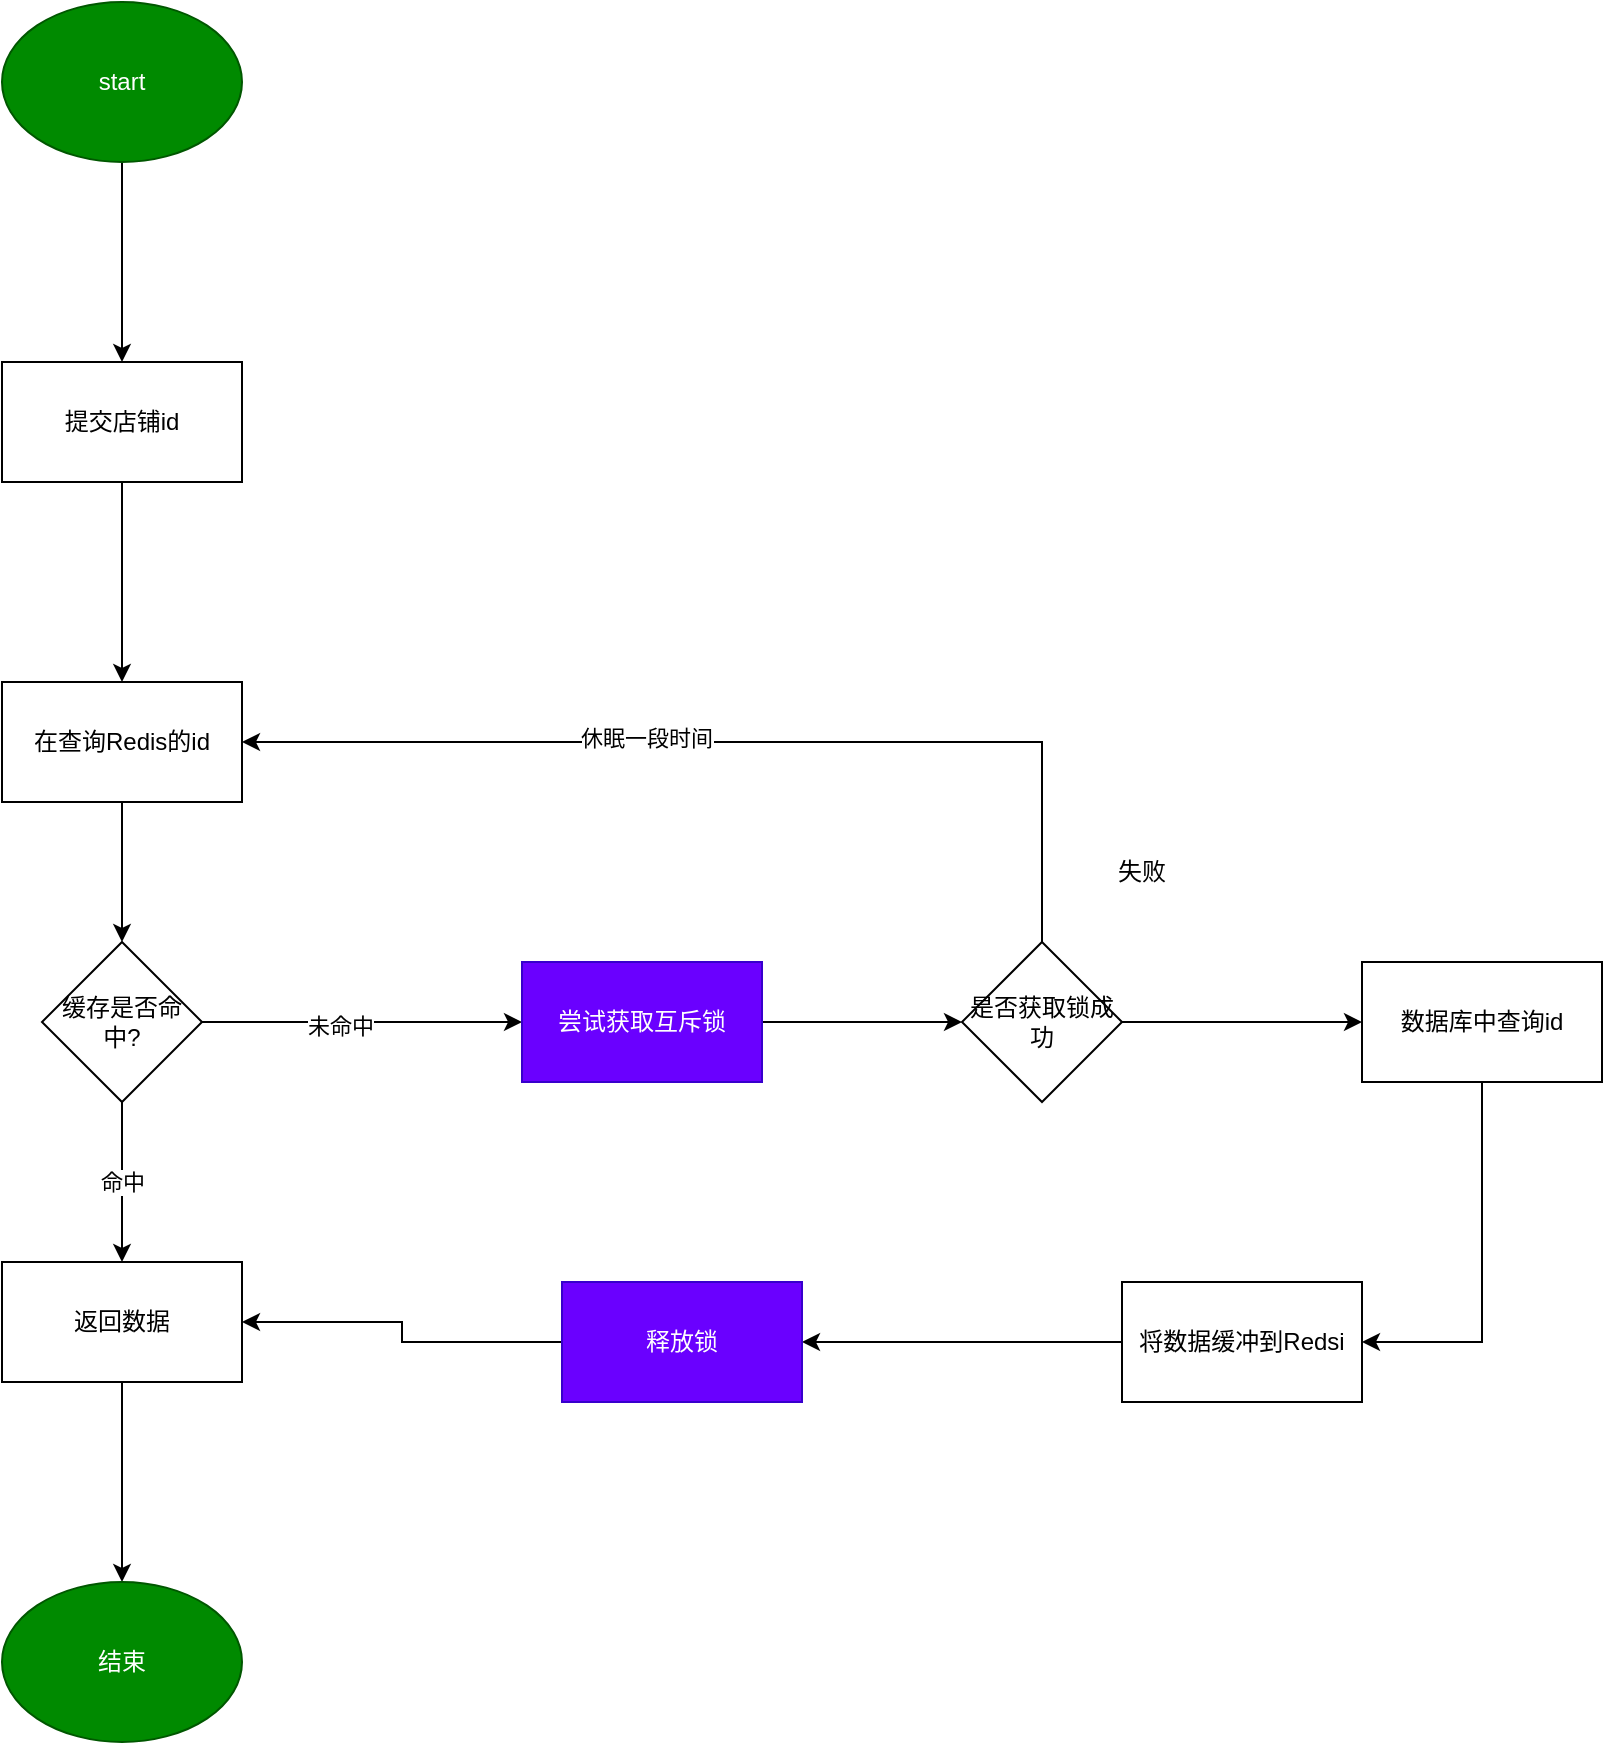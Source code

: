 <mxfile version="24.7.13">
  <diagram name="第 1 页" id="a38_5Swq0WlTmSLRdx7M">
    <mxGraphModel dx="1380" dy="866" grid="1" gridSize="10" guides="1" tooltips="1" connect="1" arrows="1" fold="1" page="1" pageScale="1" pageWidth="827" pageHeight="1169" math="0" shadow="0">
      <root>
        <mxCell id="0" />
        <mxCell id="1" parent="0" />
        <mxCell id="WPVLzmaacFLyEN168dEC-3" style="edgeStyle=orthogonalEdgeStyle;rounded=0;orthogonalLoop=1;jettySize=auto;html=1;exitX=0.5;exitY=1;exitDx=0;exitDy=0;" edge="1" parent="1" source="WPVLzmaacFLyEN168dEC-1" target="WPVLzmaacFLyEN168dEC-2">
          <mxGeometry relative="1" as="geometry" />
        </mxCell>
        <mxCell id="WPVLzmaacFLyEN168dEC-1" value="start" style="ellipse;whiteSpace=wrap;html=1;fillColor=#008a00;fontColor=#ffffff;strokeColor=#005700;" vertex="1" parent="1">
          <mxGeometry x="200" y="70" width="120" height="80" as="geometry" />
        </mxCell>
        <mxCell id="WPVLzmaacFLyEN168dEC-6" style="edgeStyle=orthogonalEdgeStyle;rounded=0;orthogonalLoop=1;jettySize=auto;html=1;exitX=0.5;exitY=1;exitDx=0;exitDy=0;entryX=0.5;entryY=0;entryDx=0;entryDy=0;" edge="1" parent="1" source="WPVLzmaacFLyEN168dEC-2" target="WPVLzmaacFLyEN168dEC-5">
          <mxGeometry relative="1" as="geometry" />
        </mxCell>
        <mxCell id="WPVLzmaacFLyEN168dEC-2" value="提交店铺id" style="whiteSpace=wrap;html=1;" vertex="1" parent="1">
          <mxGeometry x="200" y="250" width="120" height="60" as="geometry" />
        </mxCell>
        <mxCell id="WPVLzmaacFLyEN168dEC-9" value="" style="edgeStyle=orthogonalEdgeStyle;rounded=0;orthogonalLoop=1;jettySize=auto;html=1;" edge="1" parent="1" source="WPVLzmaacFLyEN168dEC-5" target="WPVLzmaacFLyEN168dEC-8">
          <mxGeometry relative="1" as="geometry" />
        </mxCell>
        <mxCell id="WPVLzmaacFLyEN168dEC-5" value="在查询Redis的id" style="whiteSpace=wrap;html=1;" vertex="1" parent="1">
          <mxGeometry x="200" y="410" width="120" height="60" as="geometry" />
        </mxCell>
        <mxCell id="WPVLzmaacFLyEN168dEC-11" value="命中" style="edgeStyle=orthogonalEdgeStyle;rounded=0;orthogonalLoop=1;jettySize=auto;html=1;exitX=0.5;exitY=1;exitDx=0;exitDy=0;" edge="1" parent="1" source="WPVLzmaacFLyEN168dEC-8" target="WPVLzmaacFLyEN168dEC-10">
          <mxGeometry relative="1" as="geometry" />
        </mxCell>
        <mxCell id="WPVLzmaacFLyEN168dEC-15" style="edgeStyle=orthogonalEdgeStyle;rounded=0;orthogonalLoop=1;jettySize=auto;html=1;exitX=1;exitY=0.5;exitDx=0;exitDy=0;" edge="1" parent="1" source="WPVLzmaacFLyEN168dEC-8" target="WPVLzmaacFLyEN168dEC-14">
          <mxGeometry relative="1" as="geometry" />
        </mxCell>
        <mxCell id="WPVLzmaacFLyEN168dEC-16" value="未命中" style="edgeLabel;html=1;align=center;verticalAlign=middle;resizable=0;points=[];" vertex="1" connectable="0" parent="WPVLzmaacFLyEN168dEC-15">
          <mxGeometry x="-0.142" y="-2" relative="1" as="geometry">
            <mxPoint as="offset" />
          </mxGeometry>
        </mxCell>
        <mxCell id="WPVLzmaacFLyEN168dEC-8" value="缓存是否命中?" style="rhombus;whiteSpace=wrap;html=1;" vertex="1" parent="1">
          <mxGeometry x="220" y="540" width="80" height="80" as="geometry" />
        </mxCell>
        <mxCell id="WPVLzmaacFLyEN168dEC-13" style="edgeStyle=orthogonalEdgeStyle;rounded=0;orthogonalLoop=1;jettySize=auto;html=1;exitX=0.5;exitY=1;exitDx=0;exitDy=0;" edge="1" parent="1" source="WPVLzmaacFLyEN168dEC-10" target="WPVLzmaacFLyEN168dEC-12">
          <mxGeometry relative="1" as="geometry" />
        </mxCell>
        <mxCell id="WPVLzmaacFLyEN168dEC-10" value="返回数据" style="whiteSpace=wrap;html=1;" vertex="1" parent="1">
          <mxGeometry x="200" y="700" width="120" height="60" as="geometry" />
        </mxCell>
        <mxCell id="WPVLzmaacFLyEN168dEC-12" value="结束" style="ellipse;whiteSpace=wrap;html=1;fillColor=#008a00;fontColor=#ffffff;strokeColor=#005700;" vertex="1" parent="1">
          <mxGeometry x="200" y="860" width="120" height="80" as="geometry" />
        </mxCell>
        <mxCell id="WPVLzmaacFLyEN168dEC-18" value="" style="edgeStyle=orthogonalEdgeStyle;rounded=0;orthogonalLoop=1;jettySize=auto;html=1;" edge="1" parent="1" source="WPVLzmaacFLyEN168dEC-14" target="WPVLzmaacFLyEN168dEC-17">
          <mxGeometry relative="1" as="geometry" />
        </mxCell>
        <mxCell id="WPVLzmaacFLyEN168dEC-14" value="尝试获取互斥锁" style="whiteSpace=wrap;html=1;fillColor=#6a00ff;fontColor=#ffffff;strokeColor=#3700CC;" vertex="1" parent="1">
          <mxGeometry x="460" y="550" width="120" height="60" as="geometry" />
        </mxCell>
        <mxCell id="WPVLzmaacFLyEN168dEC-19" style="edgeStyle=orthogonalEdgeStyle;rounded=0;orthogonalLoop=1;jettySize=auto;html=1;exitX=0.5;exitY=0;exitDx=0;exitDy=0;entryX=1;entryY=0.5;entryDx=0;entryDy=0;" edge="1" parent="1" source="WPVLzmaacFLyEN168dEC-17" target="WPVLzmaacFLyEN168dEC-5">
          <mxGeometry relative="1" as="geometry">
            <mxPoint x="720" y="488" as="sourcePoint" />
          </mxGeometry>
        </mxCell>
        <mxCell id="WPVLzmaacFLyEN168dEC-25" value="休眠一段时间" style="edgeLabel;html=1;align=center;verticalAlign=middle;resizable=0;points=[];" vertex="1" connectable="0" parent="WPVLzmaacFLyEN168dEC-19">
          <mxGeometry x="0.193" y="-2" relative="1" as="geometry">
            <mxPoint as="offset" />
          </mxGeometry>
        </mxCell>
        <mxCell id="WPVLzmaacFLyEN168dEC-27" style="edgeStyle=orthogonalEdgeStyle;rounded=0;orthogonalLoop=1;jettySize=auto;html=1;exitX=1;exitY=0.5;exitDx=0;exitDy=0;" edge="1" parent="1" source="WPVLzmaacFLyEN168dEC-17">
          <mxGeometry relative="1" as="geometry">
            <mxPoint x="880" y="580" as="targetPoint" />
          </mxGeometry>
        </mxCell>
        <mxCell id="WPVLzmaacFLyEN168dEC-17" value="是否获取锁成功" style="rhombus;whiteSpace=wrap;html=1;" vertex="1" parent="1">
          <mxGeometry x="680" y="540" width="80" height="80" as="geometry" />
        </mxCell>
        <mxCell id="WPVLzmaacFLyEN168dEC-24" value="失败" style="text;html=1;align=center;verticalAlign=middle;whiteSpace=wrap;rounded=0;" vertex="1" parent="1">
          <mxGeometry x="740" y="490" width="60" height="30" as="geometry" />
        </mxCell>
        <mxCell id="WPVLzmaacFLyEN168dEC-31" style="edgeStyle=orthogonalEdgeStyle;rounded=0;orthogonalLoop=1;jettySize=auto;html=1;exitX=0.5;exitY=1;exitDx=0;exitDy=0;entryX=1;entryY=0.5;entryDx=0;entryDy=0;" edge="1" parent="1" source="WPVLzmaacFLyEN168dEC-26" target="WPVLzmaacFLyEN168dEC-30">
          <mxGeometry relative="1" as="geometry" />
        </mxCell>
        <mxCell id="WPVLzmaacFLyEN168dEC-26" value="数据库中查询id" style="whiteSpace=wrap;html=1;" vertex="1" parent="1">
          <mxGeometry x="880" y="550" width="120" height="60" as="geometry" />
        </mxCell>
        <mxCell id="WPVLzmaacFLyEN168dEC-34" style="edgeStyle=orthogonalEdgeStyle;rounded=0;orthogonalLoop=1;jettySize=auto;html=1;exitX=0;exitY=0.5;exitDx=0;exitDy=0;" edge="1" parent="1" source="WPVLzmaacFLyEN168dEC-30" target="WPVLzmaacFLyEN168dEC-33">
          <mxGeometry relative="1" as="geometry" />
        </mxCell>
        <mxCell id="WPVLzmaacFLyEN168dEC-30" value="将数据缓冲到Redsi" style="whiteSpace=wrap;html=1;" vertex="1" parent="1">
          <mxGeometry x="760" y="710" width="120" height="60" as="geometry" />
        </mxCell>
        <mxCell id="WPVLzmaacFLyEN168dEC-35" style="edgeStyle=orthogonalEdgeStyle;rounded=0;orthogonalLoop=1;jettySize=auto;html=1;exitX=0;exitY=0.5;exitDx=0;exitDy=0;entryX=1;entryY=0.5;entryDx=0;entryDy=0;" edge="1" parent="1" source="WPVLzmaacFLyEN168dEC-33" target="WPVLzmaacFLyEN168dEC-10">
          <mxGeometry relative="1" as="geometry" />
        </mxCell>
        <mxCell id="WPVLzmaacFLyEN168dEC-33" value="释放锁" style="whiteSpace=wrap;html=1;fillColor=#6a00ff;fontColor=#ffffff;strokeColor=#3700CC;" vertex="1" parent="1">
          <mxGeometry x="480" y="710" width="120" height="60" as="geometry" />
        </mxCell>
      </root>
    </mxGraphModel>
  </diagram>
</mxfile>
